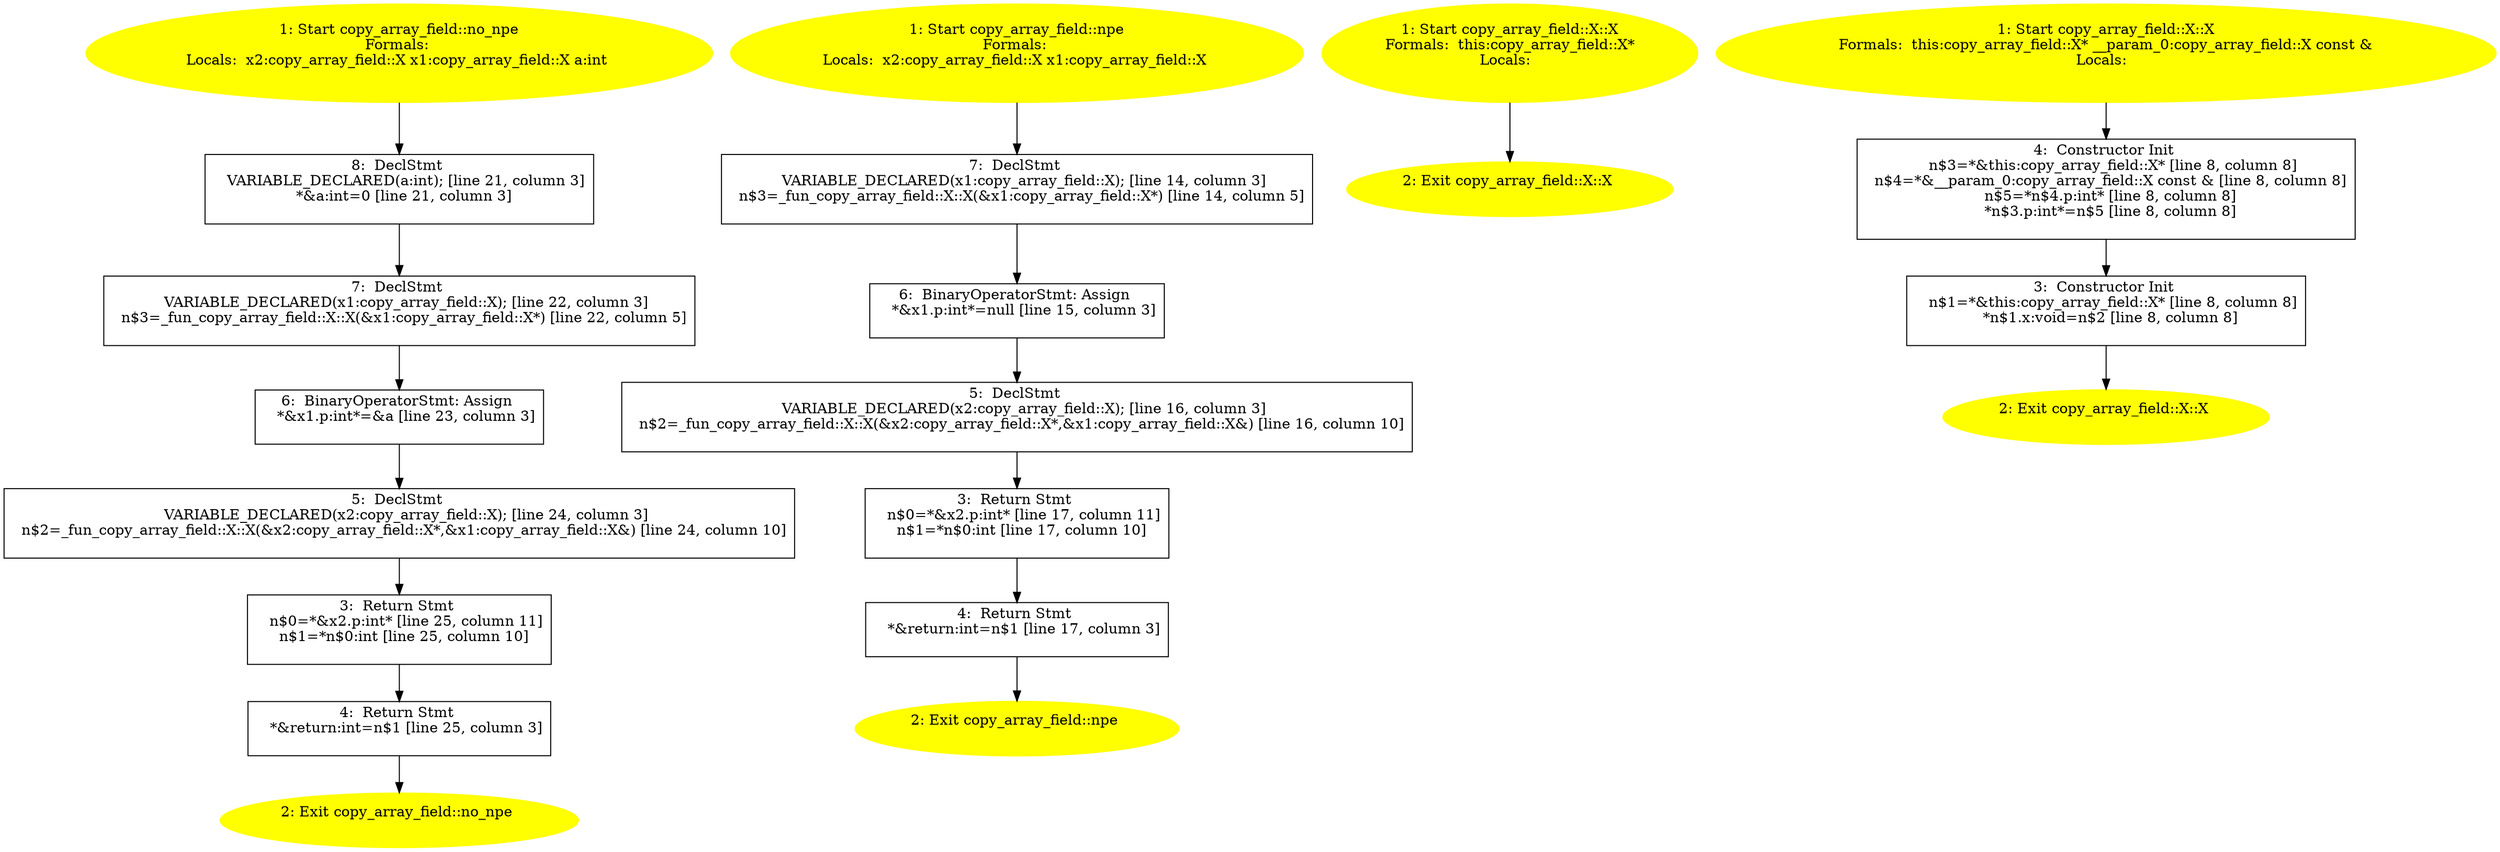 /* @generated */
digraph cfg {
"no_npe#copy_array_field#15879390968573954131.8ea76552f08038187f112d283020a67e_1" [label="1: Start copy_array_field::no_npe\nFormals: \nLocals:  x2:copy_array_field::X x1:copy_array_field::X a:int \n  " color=yellow style=filled]
	

	 "no_npe#copy_array_field#15879390968573954131.8ea76552f08038187f112d283020a67e_1" -> "no_npe#copy_array_field#15879390968573954131.8ea76552f08038187f112d283020a67e_8" ;
"no_npe#copy_array_field#15879390968573954131.8ea76552f08038187f112d283020a67e_2" [label="2: Exit copy_array_field::no_npe \n  " color=yellow style=filled]
	

"no_npe#copy_array_field#15879390968573954131.8ea76552f08038187f112d283020a67e_3" [label="3:  Return Stmt \n   n$0=*&x2.p:int* [line 25, column 11]\n  n$1=*n$0:int [line 25, column 10]\n " shape="box"]
	

	 "no_npe#copy_array_field#15879390968573954131.8ea76552f08038187f112d283020a67e_3" -> "no_npe#copy_array_field#15879390968573954131.8ea76552f08038187f112d283020a67e_4" ;
"no_npe#copy_array_field#15879390968573954131.8ea76552f08038187f112d283020a67e_4" [label="4:  Return Stmt \n   *&return:int=n$1 [line 25, column 3]\n " shape="box"]
	

	 "no_npe#copy_array_field#15879390968573954131.8ea76552f08038187f112d283020a67e_4" -> "no_npe#copy_array_field#15879390968573954131.8ea76552f08038187f112d283020a67e_2" ;
"no_npe#copy_array_field#15879390968573954131.8ea76552f08038187f112d283020a67e_5" [label="5:  DeclStmt \n   VARIABLE_DECLARED(x2:copy_array_field::X); [line 24, column 3]\n  n$2=_fun_copy_array_field::X::X(&x2:copy_array_field::X*,&x1:copy_array_field::X&) [line 24, column 10]\n " shape="box"]
	

	 "no_npe#copy_array_field#15879390968573954131.8ea76552f08038187f112d283020a67e_5" -> "no_npe#copy_array_field#15879390968573954131.8ea76552f08038187f112d283020a67e_3" ;
"no_npe#copy_array_field#15879390968573954131.8ea76552f08038187f112d283020a67e_6" [label="6:  BinaryOperatorStmt: Assign \n   *&x1.p:int*=&a [line 23, column 3]\n " shape="box"]
	

	 "no_npe#copy_array_field#15879390968573954131.8ea76552f08038187f112d283020a67e_6" -> "no_npe#copy_array_field#15879390968573954131.8ea76552f08038187f112d283020a67e_5" ;
"no_npe#copy_array_field#15879390968573954131.8ea76552f08038187f112d283020a67e_7" [label="7:  DeclStmt \n   VARIABLE_DECLARED(x1:copy_array_field::X); [line 22, column 3]\n  n$3=_fun_copy_array_field::X::X(&x1:copy_array_field::X*) [line 22, column 5]\n " shape="box"]
	

	 "no_npe#copy_array_field#15879390968573954131.8ea76552f08038187f112d283020a67e_7" -> "no_npe#copy_array_field#15879390968573954131.8ea76552f08038187f112d283020a67e_6" ;
"no_npe#copy_array_field#15879390968573954131.8ea76552f08038187f112d283020a67e_8" [label="8:  DeclStmt \n   VARIABLE_DECLARED(a:int); [line 21, column 3]\n  *&a:int=0 [line 21, column 3]\n " shape="box"]
	

	 "no_npe#copy_array_field#15879390968573954131.8ea76552f08038187f112d283020a67e_8" -> "no_npe#copy_array_field#15879390968573954131.8ea76552f08038187f112d283020a67e_7" ;
"npe#copy_array_field#77301322902488828.946ed5a43ad43585633fa030996f9ad5_1" [label="1: Start copy_array_field::npe\nFormals: \nLocals:  x2:copy_array_field::X x1:copy_array_field::X \n  " color=yellow style=filled]
	

	 "npe#copy_array_field#77301322902488828.946ed5a43ad43585633fa030996f9ad5_1" -> "npe#copy_array_field#77301322902488828.946ed5a43ad43585633fa030996f9ad5_7" ;
"npe#copy_array_field#77301322902488828.946ed5a43ad43585633fa030996f9ad5_2" [label="2: Exit copy_array_field::npe \n  " color=yellow style=filled]
	

"npe#copy_array_field#77301322902488828.946ed5a43ad43585633fa030996f9ad5_3" [label="3:  Return Stmt \n   n$0=*&x2.p:int* [line 17, column 11]\n  n$1=*n$0:int [line 17, column 10]\n " shape="box"]
	

	 "npe#copy_array_field#77301322902488828.946ed5a43ad43585633fa030996f9ad5_3" -> "npe#copy_array_field#77301322902488828.946ed5a43ad43585633fa030996f9ad5_4" ;
"npe#copy_array_field#77301322902488828.946ed5a43ad43585633fa030996f9ad5_4" [label="4:  Return Stmt \n   *&return:int=n$1 [line 17, column 3]\n " shape="box"]
	

	 "npe#copy_array_field#77301322902488828.946ed5a43ad43585633fa030996f9ad5_4" -> "npe#copy_array_field#77301322902488828.946ed5a43ad43585633fa030996f9ad5_2" ;
"npe#copy_array_field#77301322902488828.946ed5a43ad43585633fa030996f9ad5_5" [label="5:  DeclStmt \n   VARIABLE_DECLARED(x2:copy_array_field::X); [line 16, column 3]\n  n$2=_fun_copy_array_field::X::X(&x2:copy_array_field::X*,&x1:copy_array_field::X&) [line 16, column 10]\n " shape="box"]
	

	 "npe#copy_array_field#77301322902488828.946ed5a43ad43585633fa030996f9ad5_5" -> "npe#copy_array_field#77301322902488828.946ed5a43ad43585633fa030996f9ad5_3" ;
"npe#copy_array_field#77301322902488828.946ed5a43ad43585633fa030996f9ad5_6" [label="6:  BinaryOperatorStmt: Assign \n   *&x1.p:int*=null [line 15, column 3]\n " shape="box"]
	

	 "npe#copy_array_field#77301322902488828.946ed5a43ad43585633fa030996f9ad5_6" -> "npe#copy_array_field#77301322902488828.946ed5a43ad43585633fa030996f9ad5_5" ;
"npe#copy_array_field#77301322902488828.946ed5a43ad43585633fa030996f9ad5_7" [label="7:  DeclStmt \n   VARIABLE_DECLARED(x1:copy_array_field::X); [line 14, column 3]\n  n$3=_fun_copy_array_field::X::X(&x1:copy_array_field::X*) [line 14, column 5]\n " shape="box"]
	

	 "npe#copy_array_field#77301322902488828.946ed5a43ad43585633fa030996f9ad5_7" -> "npe#copy_array_field#77301322902488828.946ed5a43ad43585633fa030996f9ad5_6" ;
"X#X#copy_array_field#{13837822965298396151}.45edc461c1975571aa48e5a08cc73f08_1" [label="1: Start copy_array_field::X::X\nFormals:  this:copy_array_field::X*\nLocals:  \n  " color=yellow style=filled]
	

	 "X#X#copy_array_field#{13837822965298396151}.45edc461c1975571aa48e5a08cc73f08_1" -> "X#X#copy_array_field#{13837822965298396151}.45edc461c1975571aa48e5a08cc73f08_2" ;
"X#X#copy_array_field#{13837822965298396151}.45edc461c1975571aa48e5a08cc73f08_2" [label="2: Exit copy_array_field::X::X \n  " color=yellow style=filled]
	

"X#X#copy_array_field#{17703731918757231564|constexpr}.ab45982a069b7b3a582b1d4796205cce_1" [label="1: Start copy_array_field::X::X\nFormals:  this:copy_array_field::X* __param_0:copy_array_field::X const &\nLocals:  \n  " color=yellow style=filled]
	

	 "X#X#copy_array_field#{17703731918757231564|constexpr}.ab45982a069b7b3a582b1d4796205cce_1" -> "X#X#copy_array_field#{17703731918757231564|constexpr}.ab45982a069b7b3a582b1d4796205cce_4" ;
"X#X#copy_array_field#{17703731918757231564|constexpr}.ab45982a069b7b3a582b1d4796205cce_2" [label="2: Exit copy_array_field::X::X \n  " color=yellow style=filled]
	

"X#X#copy_array_field#{17703731918757231564|constexpr}.ab45982a069b7b3a582b1d4796205cce_3" [label="3:  Constructor Init \n   n$1=*&this:copy_array_field::X* [line 8, column 8]\n  *n$1.x:void=n$2 [line 8, column 8]\n " shape="box"]
	

	 "X#X#copy_array_field#{17703731918757231564|constexpr}.ab45982a069b7b3a582b1d4796205cce_3" -> "X#X#copy_array_field#{17703731918757231564|constexpr}.ab45982a069b7b3a582b1d4796205cce_2" ;
"X#X#copy_array_field#{17703731918757231564|constexpr}.ab45982a069b7b3a582b1d4796205cce_4" [label="4:  Constructor Init \n   n$3=*&this:copy_array_field::X* [line 8, column 8]\n  n$4=*&__param_0:copy_array_field::X const & [line 8, column 8]\n  n$5=*n$4.p:int* [line 8, column 8]\n  *n$3.p:int*=n$5 [line 8, column 8]\n " shape="box"]
	

	 "X#X#copy_array_field#{17703731918757231564|constexpr}.ab45982a069b7b3a582b1d4796205cce_4" -> "X#X#copy_array_field#{17703731918757231564|constexpr}.ab45982a069b7b3a582b1d4796205cce_3" ;
}
